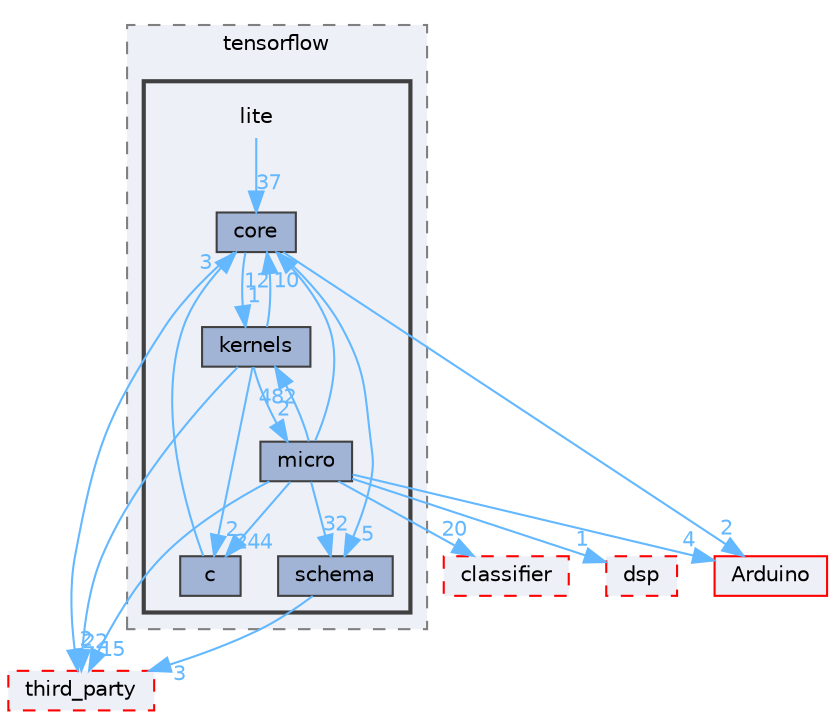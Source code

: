 digraph "Face_Access_inferencing/src/edge-impulse-sdk/tensorflow/lite"
{
 // LATEX_PDF_SIZE
  bgcolor="transparent";
  edge [fontname=Helvetica,fontsize=10,labelfontname=Helvetica,labelfontsize=10];
  node [fontname=Helvetica,fontsize=10,shape=box,height=0.2,width=0.4];
  compound=true
  subgraph clusterdir_88de7df65619900f92563be63df6b182 {
    graph [ bgcolor="#edf0f7", pencolor="grey50", label="tensorflow", fontname=Helvetica,fontsize=10 style="filled,dashed", URL="dir_88de7df65619900f92563be63df6b182.html",tooltip=""]
  subgraph clusterdir_9e2e44523d0e7057efff3aa2b83d3c03 {
    graph [ bgcolor="#edf0f7", pencolor="grey25", label="", fontname=Helvetica,fontsize=10 style="filled,bold", URL="dir_9e2e44523d0e7057efff3aa2b83d3c03.html",tooltip=""]
    dir_9e2e44523d0e7057efff3aa2b83d3c03 [shape=plaintext, label="lite"];
  dir_a57dcf516eb6154e2b0d3794147c9f73 [label="c", fillcolor="#a2b4d6", color="grey25", style="filled", URL="dir_a57dcf516eb6154e2b0d3794147c9f73.html",tooltip=""];
  dir_b3c97cced610109df57eff930c6e0e69 [label="core", fillcolor="#a2b4d6", color="grey25", style="filled", URL="dir_b3c97cced610109df57eff930c6e0e69.html",tooltip=""];
  dir_248234859e74565ab0a1ed75f89f7de6 [label="kernels", fillcolor="#a2b4d6", color="grey25", style="filled", URL="dir_248234859e74565ab0a1ed75f89f7de6.html",tooltip=""];
  dir_7479794792bf05ac1675800fbf30d968 [label="micro", fillcolor="#a2b4d6", color="grey25", style="filled", URL="dir_7479794792bf05ac1675800fbf30d968.html",tooltip=""];
  dir_d0a29133052614021ae238196e724677 [label="schema", fillcolor="#a2b4d6", color="grey25", style="filled", URL="dir_d0a29133052614021ae238196e724677.html",tooltip=""];
  }
  }
  dir_23fbe5a3fb0933f31748c7066d658296 [label="classifier", fillcolor="#edf0f7", color="red", style="filled,dashed", URL="dir_23fbe5a3fb0933f31748c7066d658296.html",tooltip=""];
  dir_2a457971a8f494342600f6c4d34599ba [label="third_party", fillcolor="#edf0f7", color="red", style="filled,dashed", URL="dir_2a457971a8f494342600f6c4d34599ba.html",tooltip=""];
  dir_886b43ea9b160eca43e3ca1bc455c6fc [label="dsp", fillcolor="#edf0f7", color="red", style="filled,dashed", URL="dir_886b43ea9b160eca43e3ca1bc455c6fc.html",tooltip=""];
  dir_a991eec27578c865874ede3d8ec657c2 [label="Arduino", fillcolor="#edf0f7", color="red", style="filled", URL="dir_a991eec27578c865874ede3d8ec657c2.html",tooltip=""];
  dir_9e2e44523d0e7057efff3aa2b83d3c03->dir_b3c97cced610109df57eff930c6e0e69 [headlabel="37", labeldistance=1.5 headhref="dir_000177_000072.html" href="dir_000177_000072.html" color="steelblue1" fontcolor="steelblue1"];
  dir_a57dcf516eb6154e2b0d3794147c9f73->dir_b3c97cced610109df57eff930c6e0e69 [headlabel="3", labeldistance=1.5 headhref="dir_000038_000072.html" href="dir_000038_000072.html" color="steelblue1" fontcolor="steelblue1"];
  dir_b3c97cced610109df57eff930c6e0e69->dir_248234859e74565ab0a1ed75f89f7de6 [headlabel="1", labeldistance=1.5 headhref="dir_000072_000165.html" href="dir_000072_000165.html" color="steelblue1" fontcolor="steelblue1"];
  dir_b3c97cced610109df57eff930c6e0e69->dir_2a457971a8f494342600f6c4d34599ba [headlabel="2", labeldistance=1.5 headhref="dir_000072_000344.html" href="dir_000072_000344.html" color="steelblue1" fontcolor="steelblue1"];
  dir_b3c97cced610109df57eff930c6e0e69->dir_a991eec27578c865874ede3d8ec657c2 [headlabel="2", labeldistance=1.5 headhref="dir_000072_000014.html" href="dir_000072_000014.html" color="steelblue1" fontcolor="steelblue1"];
  dir_b3c97cced610109df57eff930c6e0e69->dir_d0a29133052614021ae238196e724677 [headlabel="5", labeldistance=1.5 headhref="dir_000072_000278.html" href="dir_000072_000278.html" color="steelblue1" fontcolor="steelblue1"];
  dir_248234859e74565ab0a1ed75f89f7de6->dir_2a457971a8f494342600f6c4d34599ba [headlabel="22", labeldistance=1.5 headhref="dir_000165_000344.html" href="dir_000165_000344.html" color="steelblue1" fontcolor="steelblue1"];
  dir_248234859e74565ab0a1ed75f89f7de6->dir_7479794792bf05ac1675800fbf30d968 [headlabel="2", labeldistance=1.5 headhref="dir_000165_000190.html" href="dir_000165_000190.html" color="steelblue1" fontcolor="steelblue1"];
  dir_248234859e74565ab0a1ed75f89f7de6->dir_a57dcf516eb6154e2b0d3794147c9f73 [headlabel="2", labeldistance=1.5 headhref="dir_000165_000038.html" href="dir_000165_000038.html" color="steelblue1" fontcolor="steelblue1"];
  dir_248234859e74565ab0a1ed75f89f7de6->dir_b3c97cced610109df57eff930c6e0e69 [headlabel="12", labeldistance=1.5 headhref="dir_000165_000072.html" href="dir_000165_000072.html" color="steelblue1" fontcolor="steelblue1"];
  dir_7479794792bf05ac1675800fbf30d968->dir_23fbe5a3fb0933f31748c7066d658296 [headlabel="20", labeldistance=1.5 headhref="dir_000190_000048.html" href="dir_000190_000048.html" color="steelblue1" fontcolor="steelblue1"];
  dir_7479794792bf05ac1675800fbf30d968->dir_248234859e74565ab0a1ed75f89f7de6 [headlabel="482", labeldistance=1.5 headhref="dir_000190_000165.html" href="dir_000190_000165.html" color="steelblue1" fontcolor="steelblue1"];
  dir_7479794792bf05ac1675800fbf30d968->dir_2a457971a8f494342600f6c4d34599ba [headlabel="15", labeldistance=1.5 headhref="dir_000190_000344.html" href="dir_000190_000344.html" color="steelblue1" fontcolor="steelblue1"];
  dir_7479794792bf05ac1675800fbf30d968->dir_886b43ea9b160eca43e3ca1bc455c6fc [headlabel="1", labeldistance=1.5 headhref="dir_000190_000084.html" href="dir_000190_000084.html" color="steelblue1" fontcolor="steelblue1"];
  dir_7479794792bf05ac1675800fbf30d968->dir_a57dcf516eb6154e2b0d3794147c9f73 [headlabel="244", labeldistance=1.5 headhref="dir_000190_000038.html" href="dir_000190_000038.html" color="steelblue1" fontcolor="steelblue1"];
  dir_7479794792bf05ac1675800fbf30d968->dir_a991eec27578c865874ede3d8ec657c2 [headlabel="4", labeldistance=1.5 headhref="dir_000190_000014.html" href="dir_000190_000014.html" color="steelblue1" fontcolor="steelblue1"];
  dir_7479794792bf05ac1675800fbf30d968->dir_b3c97cced610109df57eff930c6e0e69 [headlabel="10", labeldistance=1.5 headhref="dir_000190_000072.html" href="dir_000190_000072.html" color="steelblue1" fontcolor="steelblue1"];
  dir_7479794792bf05ac1675800fbf30d968->dir_d0a29133052614021ae238196e724677 [headlabel="32", labeldistance=1.5 headhref="dir_000190_000278.html" href="dir_000190_000278.html" color="steelblue1" fontcolor="steelblue1"];
  dir_d0a29133052614021ae238196e724677->dir_2a457971a8f494342600f6c4d34599ba [headlabel="3", labeldistance=1.5 headhref="dir_000278_000344.html" href="dir_000278_000344.html" color="steelblue1" fontcolor="steelblue1"];
}
